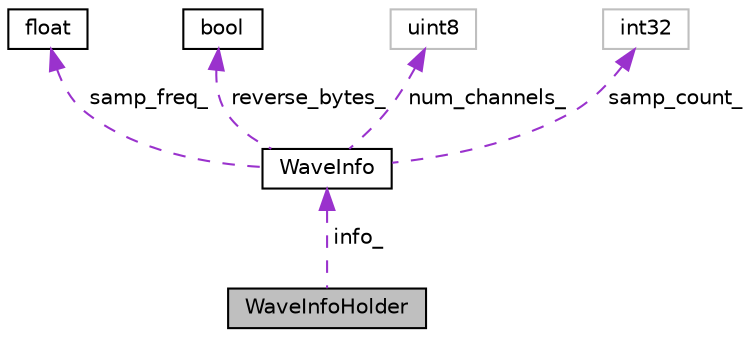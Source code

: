 digraph "WaveInfoHolder"
{
  edge [fontname="Helvetica",fontsize="10",labelfontname="Helvetica",labelfontsize="10"];
  node [fontname="Helvetica",fontsize="10",shape=record];
  Node1 [label="WaveInfoHolder",height=0.2,width=0.4,color="black", fillcolor="grey75", style="filled", fontcolor="black"];
  Node2 -> Node1 [dir="back",color="darkorchid3",fontsize="10",style="dashed",label=" info_" ,fontname="Helvetica"];
  Node2 [label="WaveInfo",height=0.2,width=0.4,color="black", fillcolor="white", style="filled",URL="$classkaldi_1_1WaveInfo.html",tooltip="This class reads and hold wave file header information. "];
  Node3 -> Node2 [dir="back",color="darkorchid3",fontsize="10",style="dashed",label=" samp_freq_" ,fontname="Helvetica"];
  Node3 [label="float",height=0.2,width=0.4,color="black", fillcolor="white", style="filled",URL="$classfloat.html"];
  Node4 -> Node2 [dir="back",color="darkorchid3",fontsize="10",style="dashed",label=" reverse_bytes_" ,fontname="Helvetica"];
  Node4 [label="bool",height=0.2,width=0.4,color="black", fillcolor="white", style="filled",URL="$classbool.html"];
  Node5 -> Node2 [dir="back",color="darkorchid3",fontsize="10",style="dashed",label=" num_channels_" ,fontname="Helvetica"];
  Node5 [label="uint8",height=0.2,width=0.4,color="grey75", fillcolor="white", style="filled"];
  Node6 -> Node2 [dir="back",color="darkorchid3",fontsize="10",style="dashed",label=" samp_count_" ,fontname="Helvetica"];
  Node6 [label="int32",height=0.2,width=0.4,color="grey75", fillcolor="white", style="filled"];
}

